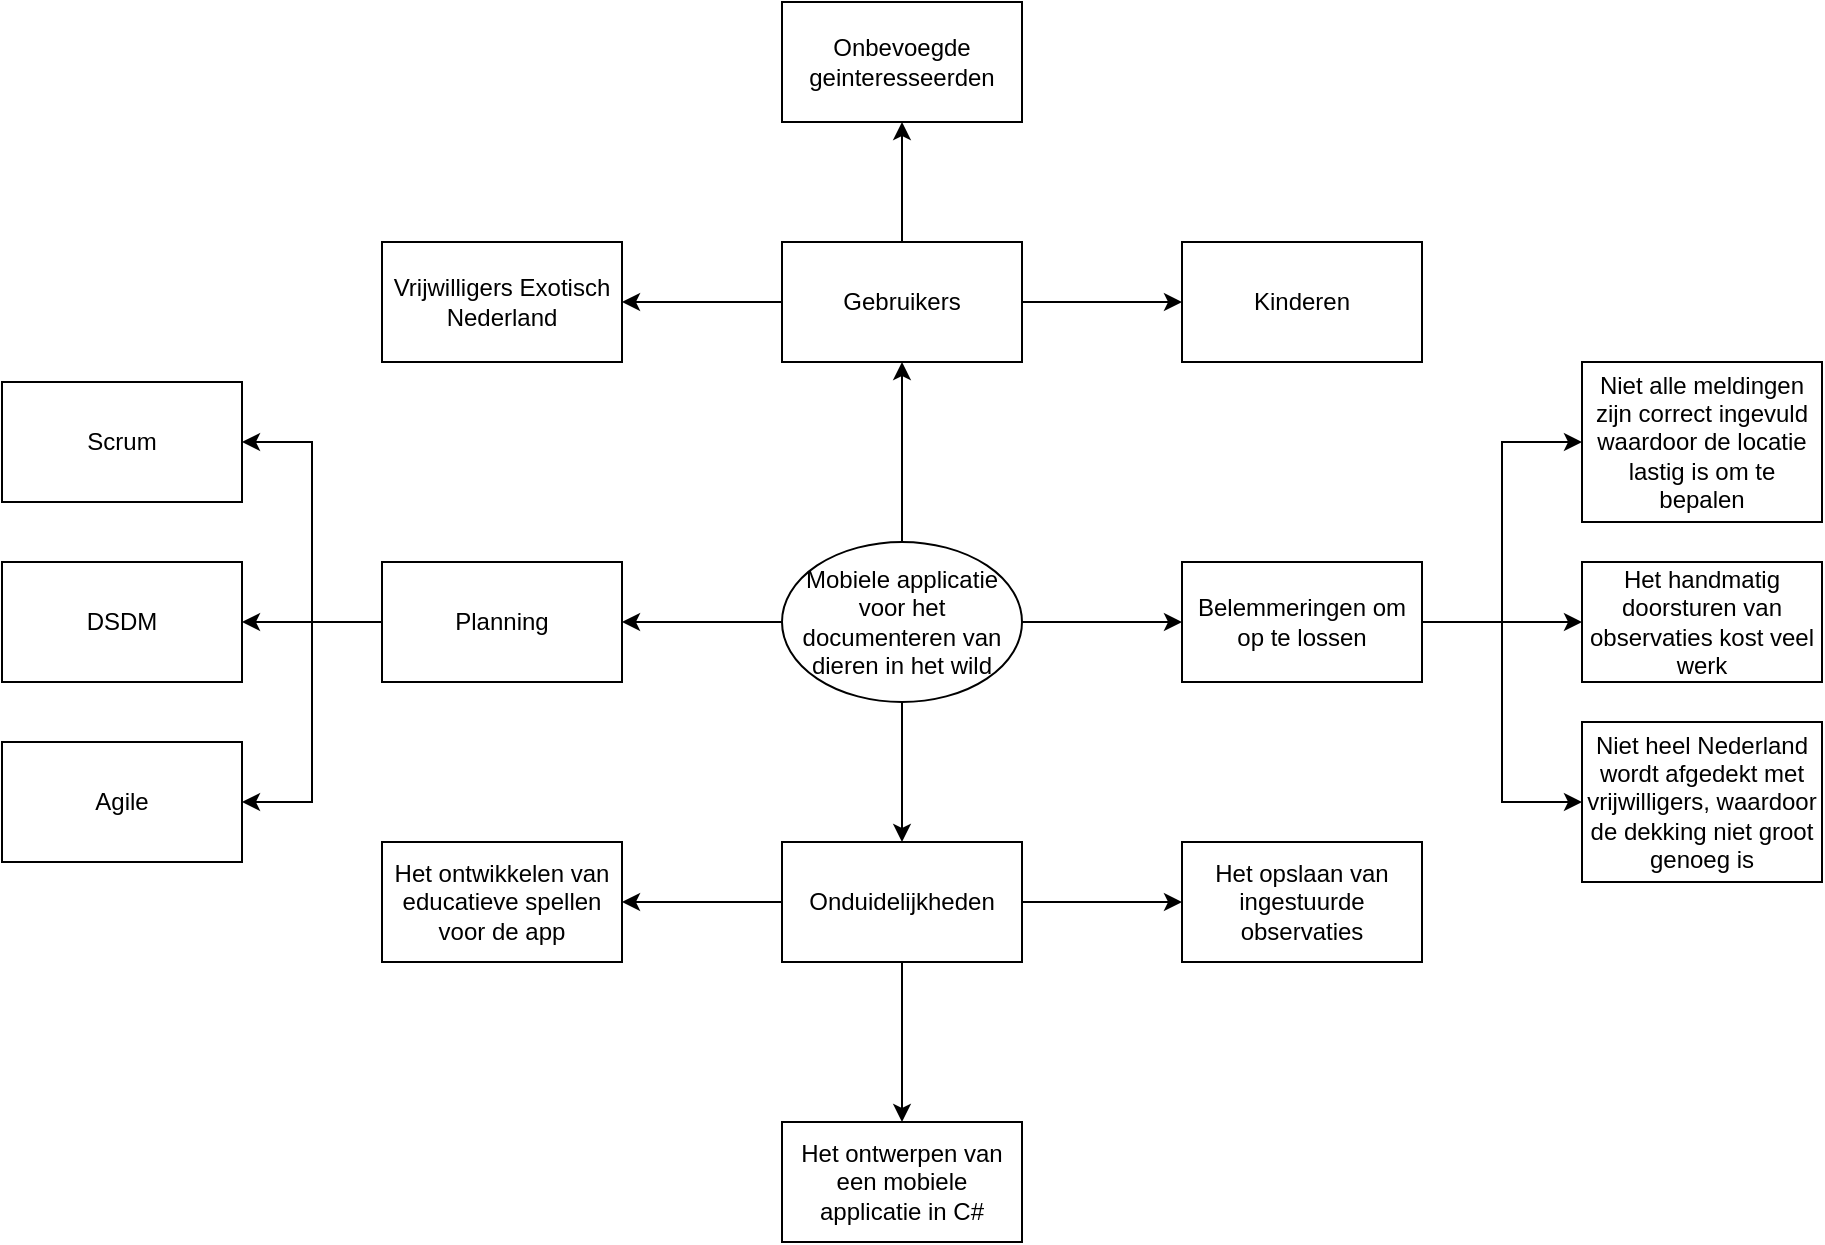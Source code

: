 <mxfile version="24.7.17">
  <diagram name="Page-1" id="XoHRZ2Y9CMgjiDwwm76U">
    <mxGraphModel dx="1229" dy="683" grid="1" gridSize="10" guides="1" tooltips="1" connect="1" arrows="1" fold="1" page="1" pageScale="1" pageWidth="850" pageHeight="1100" math="0" shadow="0">
      <root>
        <mxCell id="0" />
        <mxCell id="1" parent="0" />
        <mxCell id="4ruqqGMgMtJPefRoe_D4-3" value="" style="edgeStyle=orthogonalEdgeStyle;rounded=0;orthogonalLoop=1;jettySize=auto;html=1;" edge="1" parent="1" source="4ruqqGMgMtJPefRoe_D4-1" target="4ruqqGMgMtJPefRoe_D4-2">
          <mxGeometry relative="1" as="geometry" />
        </mxCell>
        <mxCell id="4ruqqGMgMtJPefRoe_D4-5" value="" style="edgeStyle=orthogonalEdgeStyle;rounded=0;orthogonalLoop=1;jettySize=auto;html=1;" edge="1" parent="1" source="4ruqqGMgMtJPefRoe_D4-1" target="4ruqqGMgMtJPefRoe_D4-4">
          <mxGeometry relative="1" as="geometry" />
        </mxCell>
        <mxCell id="4ruqqGMgMtJPefRoe_D4-7" value="" style="edgeStyle=orthogonalEdgeStyle;rounded=0;orthogonalLoop=1;jettySize=auto;html=1;" edge="1" parent="1" source="4ruqqGMgMtJPefRoe_D4-1" target="4ruqqGMgMtJPefRoe_D4-6">
          <mxGeometry relative="1" as="geometry" />
        </mxCell>
        <mxCell id="4ruqqGMgMtJPefRoe_D4-28" style="edgeStyle=orthogonalEdgeStyle;rounded=0;orthogonalLoop=1;jettySize=auto;html=1;exitX=0.5;exitY=1;exitDx=0;exitDy=0;entryX=0.5;entryY=0;entryDx=0;entryDy=0;" edge="1" parent="1" source="4ruqqGMgMtJPefRoe_D4-1" target="4ruqqGMgMtJPefRoe_D4-11">
          <mxGeometry relative="1" as="geometry" />
        </mxCell>
        <mxCell id="4ruqqGMgMtJPefRoe_D4-1" value="Mobiele applicatie voor het documenteren van dieren in het wild" style="ellipse;whiteSpace=wrap;html=1;" vertex="1" parent="1">
          <mxGeometry x="420" y="290" width="120" height="80" as="geometry" />
        </mxCell>
        <mxCell id="4ruqqGMgMtJPefRoe_D4-23" style="edgeStyle=orthogonalEdgeStyle;rounded=0;orthogonalLoop=1;jettySize=auto;html=1;exitX=0;exitY=0.5;exitDx=0;exitDy=0;entryX=1;entryY=0.5;entryDx=0;entryDy=0;" edge="1" parent="1" source="4ruqqGMgMtJPefRoe_D4-2" target="4ruqqGMgMtJPefRoe_D4-22">
          <mxGeometry relative="1" as="geometry" />
        </mxCell>
        <mxCell id="4ruqqGMgMtJPefRoe_D4-25" style="edgeStyle=orthogonalEdgeStyle;rounded=0;orthogonalLoop=1;jettySize=auto;html=1;exitX=0;exitY=0.5;exitDx=0;exitDy=0;entryX=1;entryY=0.5;entryDx=0;entryDy=0;" edge="1" parent="1" source="4ruqqGMgMtJPefRoe_D4-2" target="4ruqqGMgMtJPefRoe_D4-14">
          <mxGeometry relative="1" as="geometry" />
        </mxCell>
        <mxCell id="4ruqqGMgMtJPefRoe_D4-27" style="edgeStyle=orthogonalEdgeStyle;rounded=0;orthogonalLoop=1;jettySize=auto;html=1;exitX=0;exitY=0.5;exitDx=0;exitDy=0;entryX=1;entryY=0.5;entryDx=0;entryDy=0;" edge="1" parent="1" source="4ruqqGMgMtJPefRoe_D4-2" target="4ruqqGMgMtJPefRoe_D4-26">
          <mxGeometry relative="1" as="geometry" />
        </mxCell>
        <mxCell id="4ruqqGMgMtJPefRoe_D4-2" value="Planning" style="whiteSpace=wrap;html=1;" vertex="1" parent="1">
          <mxGeometry x="220" y="300" width="120" height="60" as="geometry" />
        </mxCell>
        <mxCell id="4ruqqGMgMtJPefRoe_D4-30" value="" style="edgeStyle=orthogonalEdgeStyle;rounded=0;orthogonalLoop=1;jettySize=auto;html=1;" edge="1" parent="1" source="4ruqqGMgMtJPefRoe_D4-4" target="4ruqqGMgMtJPefRoe_D4-29">
          <mxGeometry relative="1" as="geometry" />
        </mxCell>
        <mxCell id="4ruqqGMgMtJPefRoe_D4-32" value="" style="edgeStyle=orthogonalEdgeStyle;rounded=0;orthogonalLoop=1;jettySize=auto;html=1;" edge="1" parent="1" source="4ruqqGMgMtJPefRoe_D4-4" target="4ruqqGMgMtJPefRoe_D4-31">
          <mxGeometry relative="1" as="geometry" />
        </mxCell>
        <mxCell id="4ruqqGMgMtJPefRoe_D4-34" value="" style="edgeStyle=orthogonalEdgeStyle;rounded=0;orthogonalLoop=1;jettySize=auto;html=1;" edge="1" parent="1" source="4ruqqGMgMtJPefRoe_D4-4" target="4ruqqGMgMtJPefRoe_D4-33">
          <mxGeometry relative="1" as="geometry" />
        </mxCell>
        <mxCell id="4ruqqGMgMtJPefRoe_D4-4" value="Gebruikers" style="whiteSpace=wrap;html=1;" vertex="1" parent="1">
          <mxGeometry x="420" y="140" width="120" height="60" as="geometry" />
        </mxCell>
        <mxCell id="4ruqqGMgMtJPefRoe_D4-36" value="" style="edgeStyle=orthogonalEdgeStyle;rounded=0;orthogonalLoop=1;jettySize=auto;html=1;" edge="1" parent="1" source="4ruqqGMgMtJPefRoe_D4-6" target="4ruqqGMgMtJPefRoe_D4-35">
          <mxGeometry relative="1" as="geometry" />
        </mxCell>
        <mxCell id="4ruqqGMgMtJPefRoe_D4-38" style="edgeStyle=orthogonalEdgeStyle;rounded=0;orthogonalLoop=1;jettySize=auto;html=1;exitX=1;exitY=0.5;exitDx=0;exitDy=0;entryX=0;entryY=0.5;entryDx=0;entryDy=0;" edge="1" parent="1" source="4ruqqGMgMtJPefRoe_D4-6" target="4ruqqGMgMtJPefRoe_D4-37">
          <mxGeometry relative="1" as="geometry" />
        </mxCell>
        <mxCell id="4ruqqGMgMtJPefRoe_D4-40" style="edgeStyle=orthogonalEdgeStyle;rounded=0;orthogonalLoop=1;jettySize=auto;html=1;exitX=1;exitY=0.5;exitDx=0;exitDy=0;entryX=0;entryY=0.5;entryDx=0;entryDy=0;" edge="1" parent="1" source="4ruqqGMgMtJPefRoe_D4-6" target="4ruqqGMgMtJPefRoe_D4-39">
          <mxGeometry relative="1" as="geometry" />
        </mxCell>
        <mxCell id="4ruqqGMgMtJPefRoe_D4-6" value="Belemmeringen om op te lossen" style="whiteSpace=wrap;html=1;" vertex="1" parent="1">
          <mxGeometry x="620" y="300" width="120" height="60" as="geometry" />
        </mxCell>
        <mxCell id="4ruqqGMgMtJPefRoe_D4-42" value="" style="edgeStyle=orthogonalEdgeStyle;rounded=0;orthogonalLoop=1;jettySize=auto;html=1;" edge="1" parent="1" source="4ruqqGMgMtJPefRoe_D4-11" target="4ruqqGMgMtJPefRoe_D4-41">
          <mxGeometry relative="1" as="geometry" />
        </mxCell>
        <mxCell id="4ruqqGMgMtJPefRoe_D4-44" value="" style="edgeStyle=orthogonalEdgeStyle;rounded=0;orthogonalLoop=1;jettySize=auto;html=1;" edge="1" parent="1" source="4ruqqGMgMtJPefRoe_D4-11" target="4ruqqGMgMtJPefRoe_D4-43">
          <mxGeometry relative="1" as="geometry" />
        </mxCell>
        <mxCell id="4ruqqGMgMtJPefRoe_D4-46" value="" style="edgeStyle=orthogonalEdgeStyle;rounded=0;orthogonalLoop=1;jettySize=auto;html=1;" edge="1" parent="1" source="4ruqqGMgMtJPefRoe_D4-11" target="4ruqqGMgMtJPefRoe_D4-45">
          <mxGeometry relative="1" as="geometry" />
        </mxCell>
        <mxCell id="4ruqqGMgMtJPefRoe_D4-11" value="Onduidelijkheden" style="rounded=0;whiteSpace=wrap;html=1;" vertex="1" parent="1">
          <mxGeometry x="420" y="440" width="120" height="60" as="geometry" />
        </mxCell>
        <mxCell id="4ruqqGMgMtJPefRoe_D4-14" value="Agile" style="whiteSpace=wrap;html=1;" vertex="1" parent="1">
          <mxGeometry x="30" y="390" width="120" height="60" as="geometry" />
        </mxCell>
        <mxCell id="4ruqqGMgMtJPefRoe_D4-22" value="DSDM" style="rounded=0;whiteSpace=wrap;html=1;" vertex="1" parent="1">
          <mxGeometry x="30" y="300" width="120" height="60" as="geometry" />
        </mxCell>
        <mxCell id="4ruqqGMgMtJPefRoe_D4-26" value="Scrum" style="rounded=0;whiteSpace=wrap;html=1;" vertex="1" parent="1">
          <mxGeometry x="30" y="210" width="120" height="60" as="geometry" />
        </mxCell>
        <mxCell id="4ruqqGMgMtJPefRoe_D4-29" value="Vrijwilligers Exotisch Nederland" style="whiteSpace=wrap;html=1;" vertex="1" parent="1">
          <mxGeometry x="220" y="140" width="120" height="60" as="geometry" />
        </mxCell>
        <mxCell id="4ruqqGMgMtJPefRoe_D4-31" value="Onbevoegde geinteresseerden" style="whiteSpace=wrap;html=1;" vertex="1" parent="1">
          <mxGeometry x="420" y="20" width="120" height="60" as="geometry" />
        </mxCell>
        <mxCell id="4ruqqGMgMtJPefRoe_D4-33" value="Kinderen" style="whiteSpace=wrap;html=1;" vertex="1" parent="1">
          <mxGeometry x="620" y="140" width="120" height="60" as="geometry" />
        </mxCell>
        <mxCell id="4ruqqGMgMtJPefRoe_D4-35" value="Het handmatig doorsturen van observaties kost veel werk" style="whiteSpace=wrap;html=1;" vertex="1" parent="1">
          <mxGeometry x="820" y="300" width="120" height="60" as="geometry" />
        </mxCell>
        <mxCell id="4ruqqGMgMtJPefRoe_D4-37" value="Niet alle meldingen zijn correct ingevuld waardoor de locatie lastig is om te bepalen" style="rounded=0;whiteSpace=wrap;html=1;" vertex="1" parent="1">
          <mxGeometry x="820" y="200" width="120" height="80" as="geometry" />
        </mxCell>
        <mxCell id="4ruqqGMgMtJPefRoe_D4-39" value="Niet heel Nederland wordt afgedekt met vrijwilligers, waardoor de dekking niet groot genoeg is" style="rounded=0;whiteSpace=wrap;html=1;" vertex="1" parent="1">
          <mxGeometry x="820" y="380" width="120" height="80" as="geometry" />
        </mxCell>
        <mxCell id="4ruqqGMgMtJPefRoe_D4-41" value="Het ontwerpen van een mobiele applicatie in C#" style="whiteSpace=wrap;html=1;rounded=0;" vertex="1" parent="1">
          <mxGeometry x="420" y="580" width="120" height="60" as="geometry" />
        </mxCell>
        <mxCell id="4ruqqGMgMtJPefRoe_D4-43" value="Het opslaan van ingestuurde observaties" style="whiteSpace=wrap;html=1;rounded=0;" vertex="1" parent="1">
          <mxGeometry x="620" y="440" width="120" height="60" as="geometry" />
        </mxCell>
        <mxCell id="4ruqqGMgMtJPefRoe_D4-45" value="Het ontwikkelen van educatieve spellen voor de app" style="whiteSpace=wrap;html=1;rounded=0;" vertex="1" parent="1">
          <mxGeometry x="220" y="440" width="120" height="60" as="geometry" />
        </mxCell>
      </root>
    </mxGraphModel>
  </diagram>
</mxfile>
